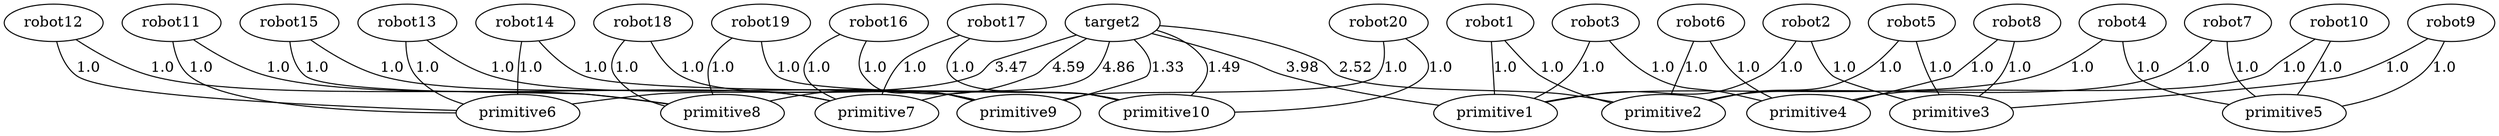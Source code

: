strict graph {
	graph [bb="0,0,0,0"];
	node [label="\N"];
	robot11	 [pos="-1425.000000,75.000000)"];
	primitive6	 [pos="-675.000000,0.000000)"];
	robot11 -- primitive6	 [label=1.0,
		weight=1.0];
	primitive7	 [pos="-525.000000,0.000000)"];
	robot11 -- primitive7	 [label=1.0,
		weight=1.0];
	robot12	 [pos="-1275.000000,75.000000)"];
	robot12 -- primitive6	 [label=1.0,
		weight=1.0];
	primitive8	 [pos="-375.000000,0.000000)"];
	robot12 -- primitive8	 [label=1.0,
		weight=1.0];
	robot13	 [pos="-1125.000000,75.000000)"];
	robot13 -- primitive6	 [label=1.0,
		weight=1.0];
	primitive9	 [pos="-225.000000,0.000000)"];
	robot13 -- primitive9	 [label=1.0,
		weight=1.0];
	robot14	 [pos="-975.000000,75.000000)"];
	robot14 -- primitive6	 [label=1.0,
		weight=1.0];
	primitive10	 [pos="-75.000000,0.000000)"];
	robot14 -- primitive10	 [label=1.0,
		weight=1.0];
	robot15	 [pos="-825.000000,75.000000)"];
	robot15 -- primitive7	 [label=1.0,
		weight=1.0];
	robot15 -- primitive8	 [label=1.0,
		weight=1.0];
	robot16	 [pos="-675.000000,75.000000)"];
	robot16 -- primitive7	 [label=1.0,
		weight=1.0];
	robot16 -- primitive9	 [label=1.0,
		weight=1.0];
	robot17	 [pos="-525.000000,75.000000)"];
	robot17 -- primitive7	 [label=1.0,
		weight=1.0];
	robot17 -- primitive10	 [label=1.0,
		weight=1.0];
	robot18	 [pos="-375.000000,75.000000)"];
	robot18 -- primitive8	 [label=1.0,
		weight=1.0];
	robot18 -- primitive9	 [label=1.0,
		weight=1.0];
	robot19	 [pos="-225.000000,75.000000)"];
	robot19 -- primitive8	 [label=1.0,
		weight=1.0];
	robot19 -- primitive10	 [label=1.0,
		weight=1.0];
	robot20	 [pos="-75.000000,75.000000)"];
	robot20 -- primitive9	 [label=1.0,
		weight=1.0];
	robot20 -- primitive10	 [label=1.0,
		weight=1.0];
	robot1	 [pos="75.000000,75.000000)"];
	primitive1	 [pos="75.000000,0.000000)"];
	robot1 -- primitive1	 [label=1.0,
		weight=1.0];
	primitive2	 [pos="225.000000,0.000000)"];
	robot1 -- primitive2	 [label=1.0,
		weight=1.0];
	robot2	 [pos="225.000000,75.000000)"];
	robot2 -- primitive1	 [label=1.0,
		weight=1.0];
	primitive3	 [pos="375.000000,0.000000)"];
	robot2 -- primitive3	 [label=1.0,
		weight=1.0];
	robot3	 [pos="375.000000,75.000000)"];
	robot3 -- primitive1	 [label=1.0,
		weight=1.0];
	primitive4	 [pos="525.000000,0.000000)"];
	robot3 -- primitive4	 [label=1.0,
		weight=1.0];
	robot4	 [pos="525.000000,75.000000)"];
	robot4 -- primitive1	 [label=1.0,
		weight=1.0];
	primitive5	 [pos="675.000000,0.000000)"];
	robot4 -- primitive5	 [label=1.0,
		weight=1.0];
	robot5	 [pos="675.000000,75.000000)"];
	robot5 -- primitive2	 [label=1.0,
		weight=1.0];
	robot5 -- primitive3	 [label=1.0,
		weight=1.0];
	robot6	 [pos="825.000000,75.000000)"];
	robot6 -- primitive2	 [label=1.0,
		weight=1.0];
	robot6 -- primitive4	 [label=1.0,
		weight=1.0];
	robot7	 [pos="975.000000,75.000000)"];
	robot7 -- primitive2	 [label=1.0,
		weight=1.0];
	robot7 -- primitive5	 [label=1.0,
		weight=1.0];
	robot8	 [pos="1125.000000,75.000000)"];
	robot8 -- primitive3	 [label=1.0,
		weight=1.0];
	robot8 -- primitive4	 [label=1.0,
		weight=1.0];
	robot9	 [pos="1275.000000,75.000000)"];
	robot9 -- primitive3	 [label=1.0,
		weight=1.0];
	robot9 -- primitive5	 [label=1.0,
		weight=1.0];
	robot10	 [pos="1425.000000,75.000000)"];
	robot10 -- primitive4	 [label=1.0,
		weight=1.0];
	robot10 -- primitive5	 [label=1.0,
		weight=1.0];
	target2	 [pos="0.000000,-75.000000)"];
	target2 -- primitive6	 [label=3.47,
		weight=3.47147893906];
	target2 -- primitive7	 [label=4.86,
		weight=4.8624548912];
	target2 -- primitive8	 [label=4.59,
		weight=4.58879852295];
	target2 -- primitive9	 [label=1.33,
		weight=1.32730269432];
	target2 -- primitive10	 [label=1.49,
		weight=1.48819220066];
	target2 -- primitive1	 [label=3.98,
		weight=3.97961306572];
	target2 -- primitive2	 [label=2.52,
		weight=2.52002024651];
}
